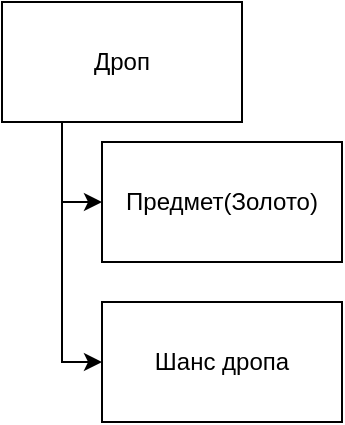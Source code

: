 <mxfile version="22.1.16" type="device">
  <diagram name="Страница — 1" id="R87gwawpsRX5DZW33Yvw">
    <mxGraphModel dx="-2063" dy="1228" grid="1" gridSize="10" guides="1" tooltips="1" connect="1" arrows="1" fold="1" page="1" pageScale="1" pageWidth="827" pageHeight="1169" math="0" shadow="0">
      <root>
        <mxCell id="0" />
        <mxCell id="1" parent="0" />
        <mxCell id="hZTHAR6i0K3fFT6IlkUh-133" style="edgeStyle=orthogonalEdgeStyle;rounded=0;orthogonalLoop=1;jettySize=auto;html=1;exitX=0.25;exitY=1;exitDx=0;exitDy=0;entryX=0;entryY=0.5;entryDx=0;entryDy=0;" edge="1" parent="1" source="hZTHAR6i0K3fFT6IlkUh-135" target="hZTHAR6i0K3fFT6IlkUh-136">
          <mxGeometry relative="1" as="geometry" />
        </mxCell>
        <mxCell id="hZTHAR6i0K3fFT6IlkUh-134" style="edgeStyle=orthogonalEdgeStyle;rounded=0;orthogonalLoop=1;jettySize=auto;html=1;exitX=0.25;exitY=1;exitDx=0;exitDy=0;entryX=0;entryY=0.5;entryDx=0;entryDy=0;" edge="1" parent="1" source="hZTHAR6i0K3fFT6IlkUh-135" target="hZTHAR6i0K3fFT6IlkUh-137">
          <mxGeometry relative="1" as="geometry" />
        </mxCell>
        <mxCell id="hZTHAR6i0K3fFT6IlkUh-135" value="Дроп" style="rounded=0;whiteSpace=wrap;html=1;" vertex="1" parent="1">
          <mxGeometry x="4190" y="200" width="120" height="60" as="geometry" />
        </mxCell>
        <mxCell id="hZTHAR6i0K3fFT6IlkUh-136" value="Предмет(Золото)" style="rounded=0;whiteSpace=wrap;html=1;" vertex="1" parent="1">
          <mxGeometry x="4240" y="270" width="120" height="60" as="geometry" />
        </mxCell>
        <mxCell id="hZTHAR6i0K3fFT6IlkUh-137" value="Шанс дропа" style="rounded=0;whiteSpace=wrap;html=1;" vertex="1" parent="1">
          <mxGeometry x="4240" y="350" width="120" height="60" as="geometry" />
        </mxCell>
      </root>
    </mxGraphModel>
  </diagram>
</mxfile>
